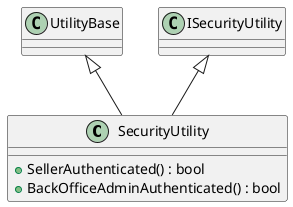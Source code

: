 @startuml
class SecurityUtility {
    + SellerAuthenticated() : bool
    + BackOfficeAdminAuthenticated() : bool
}
UtilityBase <|-- SecurityUtility
ISecurityUtility <|-- SecurityUtility
@enduml
